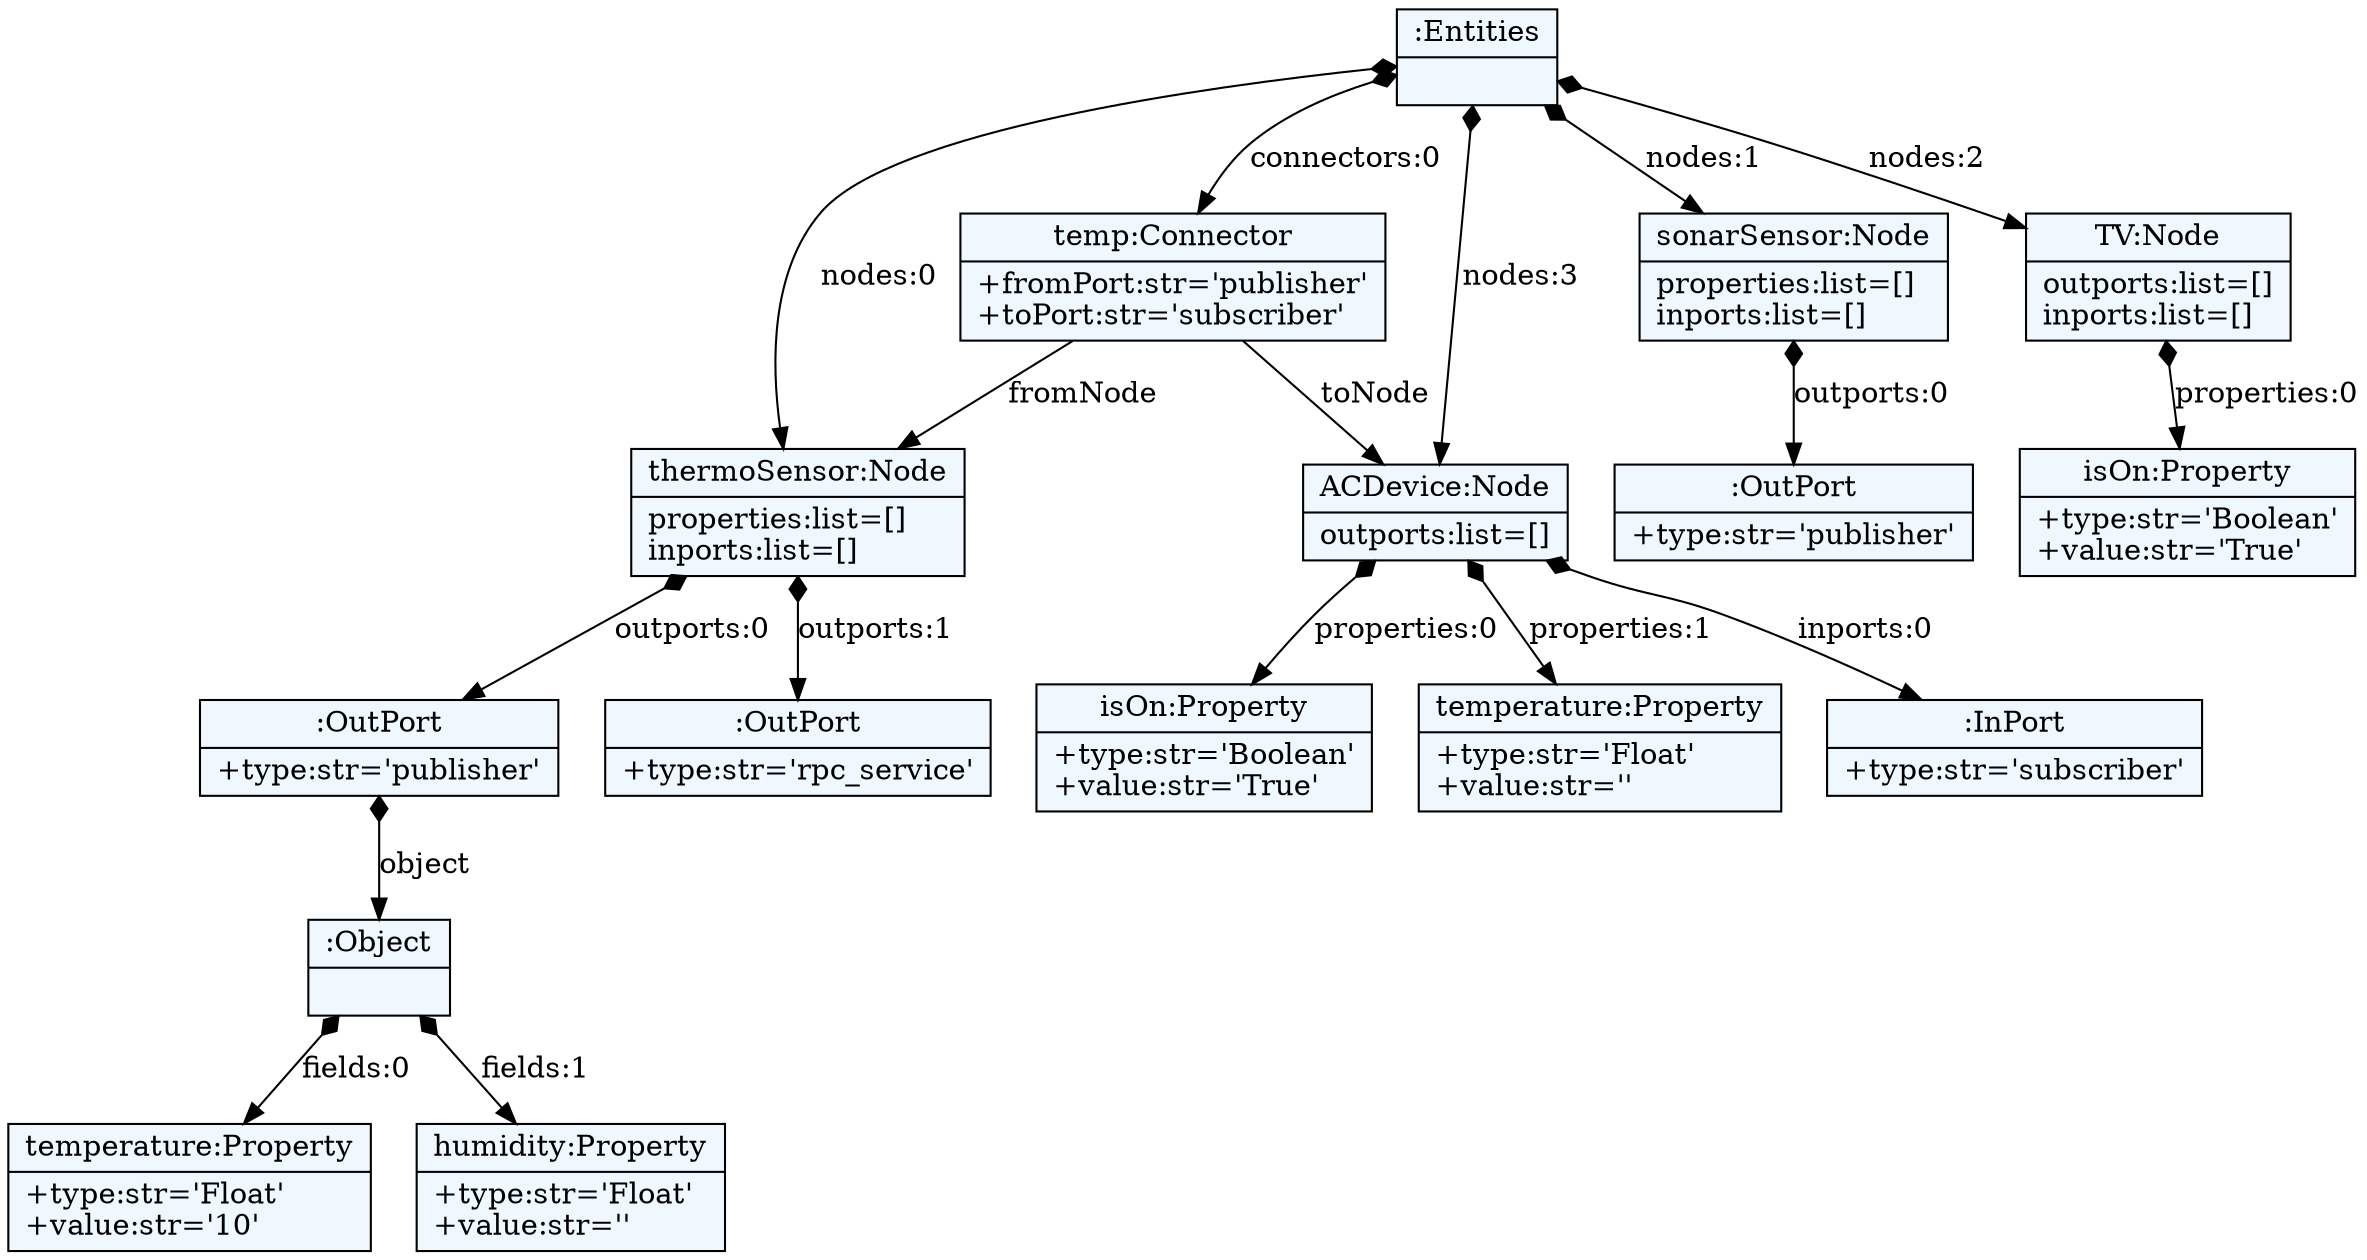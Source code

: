 
    digraph textX {
    fontname = "Bitstream Vera Sans"
    fontsize = 8
    node[
        shape=record,
        style=filled,
        fillcolor=aliceblue
    ]
    nodesep = 0.3
    edge[dir=black,arrowtail=empty]


4447743568 -> 4447852624 [label="nodes:0" arrowtail=diamond dir=both]
4447852624 -> 4447854304 [label="outports:0" arrowtail=diamond dir=both]
4447854304 -> 4447969136 [label="object" arrowtail=diamond dir=both]
4447969136 -> 4447968944 [label="fields:0" arrowtail=diamond dir=both]
4447968944[label="{temperature:Property|+type:str='Float'\l+value:str='10'\l}"]
4447969136 -> 4447969040 [label="fields:1" arrowtail=diamond dir=both]
4447969040[label="{humidity:Property|+type:str='Float'\l+value:str=''\l}"]
4447969136[label="{:Object|}"]
4447854304[label="{:OutPort|+type:str='publisher'\l}"]
4447852624 -> 4447968080 [label="outports:1" arrowtail=diamond dir=both]
4447968080[label="{:OutPort|+type:str='rpc_service'\l}"]
4447852624[label="{thermoSensor:Node|properties:list=[]\linports:list=[]\l}"]
4447743568 -> 4447853872 [label="nodes:1" arrowtail=diamond dir=both]
4447853872 -> 4447965488 [label="outports:0" arrowtail=diamond dir=both]
4447965488[label="{:OutPort|+type:str='publisher'\l}"]
4447853872[label="{sonarSensor:Node|properties:list=[]\linports:list=[]\l}"]
4447743568 -> 4447851808 [label="nodes:2" arrowtail=diamond dir=both]
4447851808 -> 4447968464 [label="properties:0" arrowtail=diamond dir=both]
4447968464[label="{isOn:Property|+type:str='Boolean'\l+value:str='True'\l}"]
4447851808[label="{TV:Node|outports:list=[]\linports:list=[]\l}"]
4447743568 -> 4447965344 [label="nodes:3" arrowtail=diamond dir=both]
4447965344 -> 4447969088 [label="properties:0" arrowtail=diamond dir=both]
4447969088[label="{isOn:Property|+type:str='Boolean'\l+value:str='True'\l}"]
4447965344 -> 4447967792 [label="properties:1" arrowtail=diamond dir=both]
4447967792[label="{temperature:Property|+type:str='Float'\l+value:str=''\l}"]
4447965344 -> 4447968896 [label="inports:0" arrowtail=diamond dir=both]
4447968896[label="{:InPort|+type:str='subscriber'\l}"]
4447965344[label="{ACDevice:Node|outports:list=[]\l}"]
4447743568 -> 4447968656 [label="connectors:0" arrowtail=diamond dir=both]
4447968656 -> 4447852624 [label="fromNode" ]
4447968656 -> 4447965344 [label="toNode" ]
4447968656[label="{temp:Connector|+fromPort:str='publisher'\l+toPort:str='subscriber'\l}"]
4447743568[label="{:Entities|}"]

}
